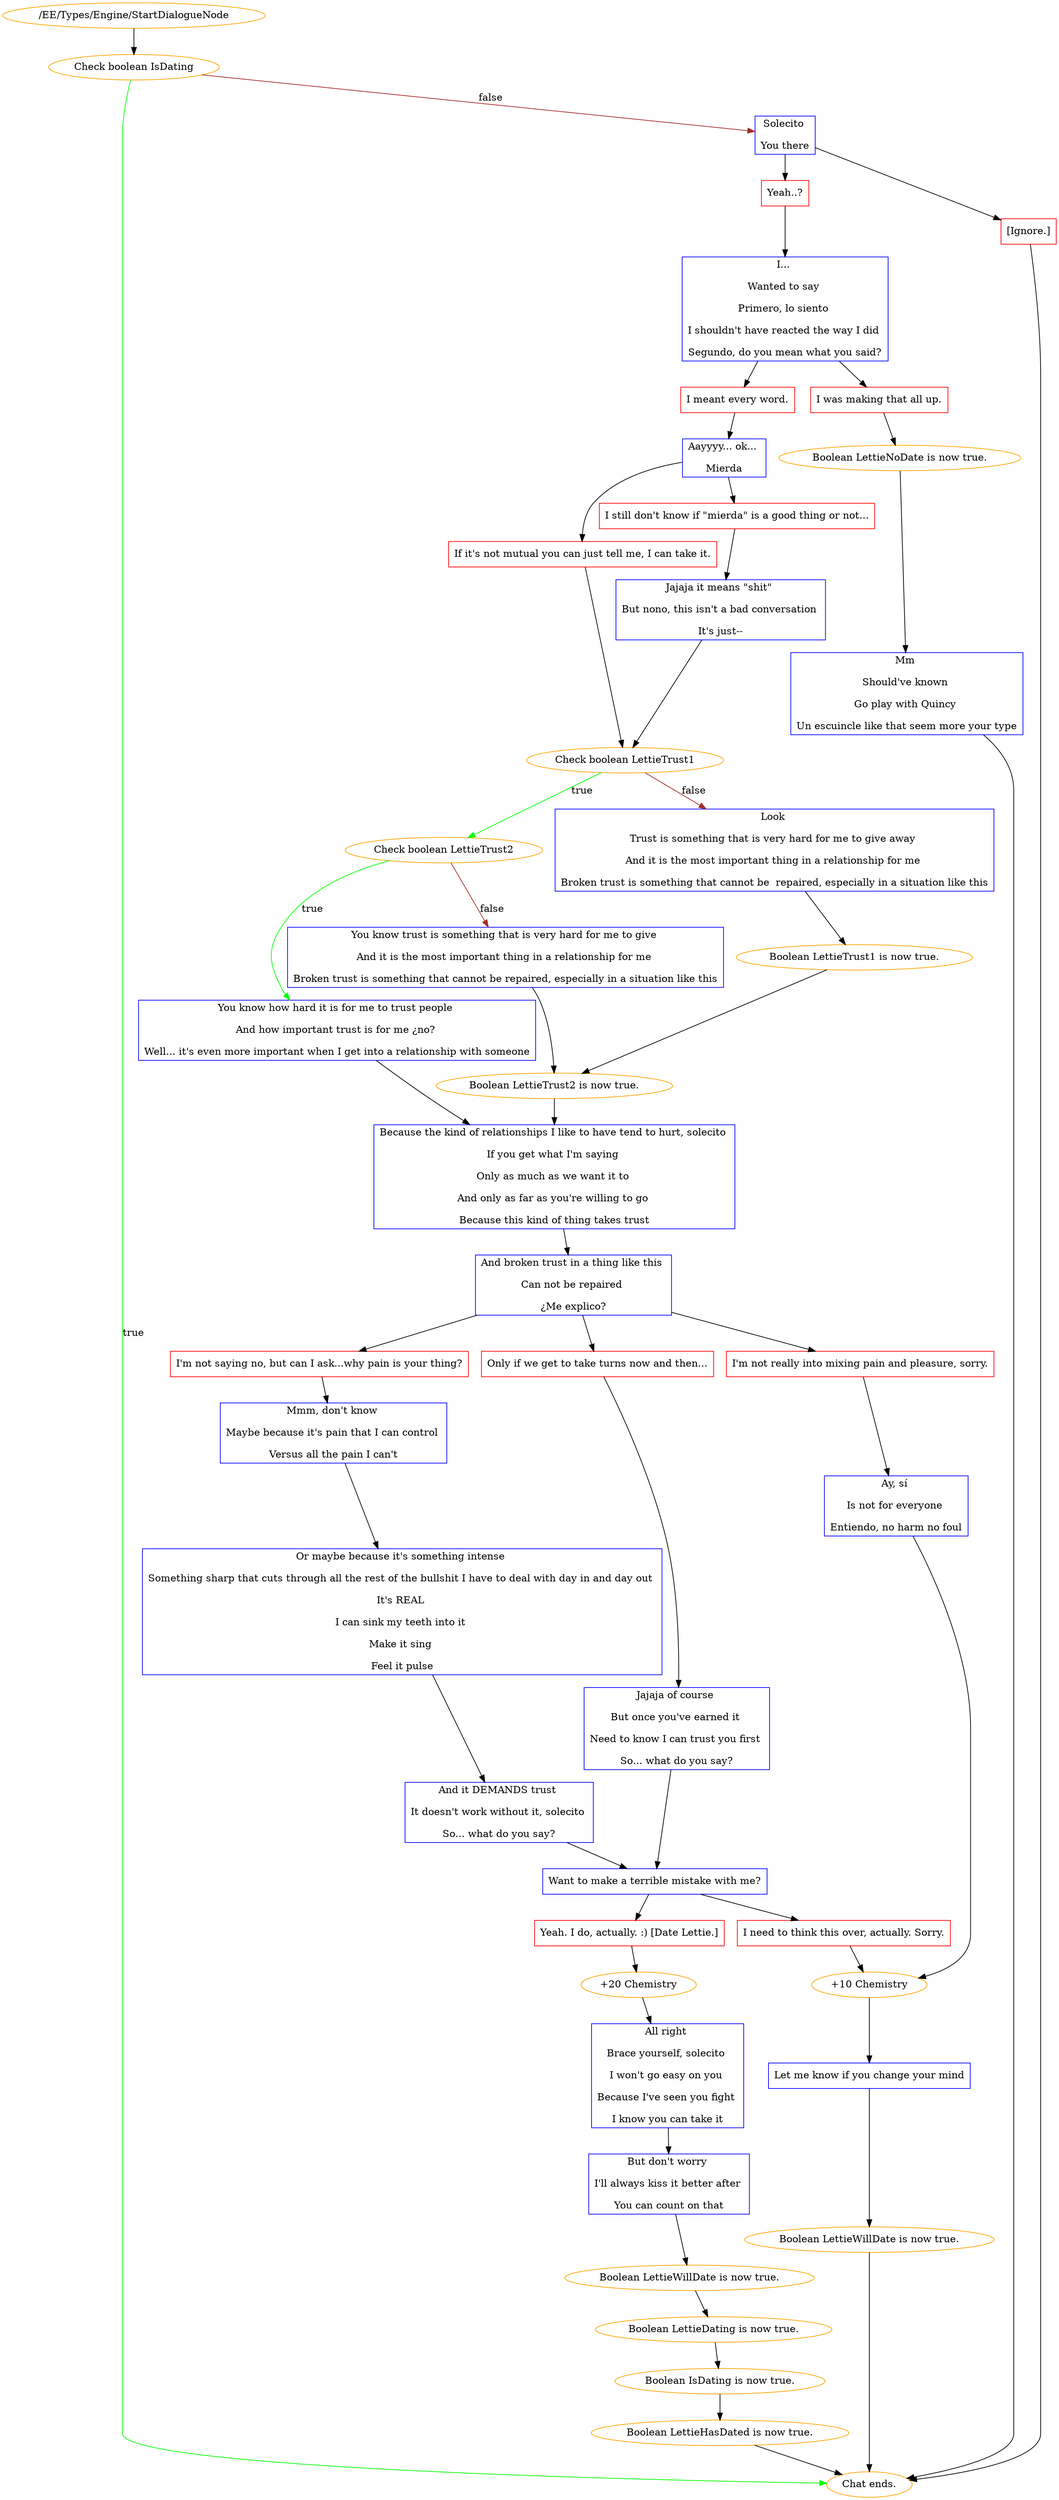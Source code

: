digraph {
	1719 [label="/EE/Types/Engine/StartDialogueNode",color=orange];
		1719 -> 1720;
	1720 [label="Check boolean IsDating",color=orange];
		1720 -> "Chat ends." [label=true,color=green];
		1720 -> 1722 [label=false,color=brown];
	"Chat ends." [color=orange];
	1722 [label="Solecito 
You there",shape=box,color=blue];
		1722 -> 1723;
		1722 -> 1724;
	1723 [label="Yeah..?",shape=box,color=red];
		1723 -> 1726;
	1724 [label="[Ignore.]",shape=box,color=red];
		1724 -> "Chat ends.";
	1726 [label="I... 
Wanted to say 
Primero, lo siento 
I shouldn't have reacted the way I did 
Segundo, do you mean what you said?",shape=box,color=blue];
		1726 -> 1727;
		1726 -> 1728;
	"Chat ends." [color=orange];
	1727 [label="I meant every word.",shape=box,color=red];
		1727 -> 1732;
	1728 [label="I was making that all up.",shape=box,color=red];
		1728 -> 1729;
	1732 [label="Aayyyy... ok... 
Mierda",shape=box,color=blue];
		1732 -> 1734;
		1732 -> 1733;
	1729 [label="Boolean LettieNoDate is now true.",color=orange];
		1729 -> 1730;
	1734 [label="If it's not mutual you can just tell me, I can take it.",shape=box,color=red];
		1734 -> 1736;
	1733 [label="I still don't know if \"mierda\" is a good thing or not...",shape=box,color=red];
		1733 -> 1735;
	1730 [label="Mm 
Should've known 
Go play with Quincy 
Un escuincle like that seem more your type",shape=box,color=blue];
		1730 -> "Chat ends.";
	1736 [label="Check boolean LettieTrust1",color=orange];
		1736 -> 1737 [label=true,color=green];
		1736 -> 1738 [label=false,color=brown];
	1735 [label="Jajaja it means \"shit\" 
But nono, this isn't a bad conversation 
It's just--",shape=box,color=blue];
		1735 -> 1736;
	"Chat ends." [color=orange];
	1737 [label="Check boolean LettieTrust2",color=orange];
		1737 -> 1739 [label=true,color=green];
		1737 -> 1740 [label=false,color=brown];
	1738 [label="Look 
Trust is something that is very hard for me to give away 
And it is the most important thing in a relationship for me 
Broken trust is something that cannot be  repaired, especially in a situation like this",shape=box,color=blue];
		1738 -> 1741;
	1739 [label="You know how hard it is for me to trust people 
And how important trust is for me ¿no? 
Well... it's even more important when I get into a relationship with someone",shape=box,color=blue];
		1739 -> 1743;
	1740 [label="You know trust is something that is very hard for me to give 
And it is the most important thing in a relationship for me 
Broken trust is something that cannot be repaired, especially in a situation like this",shape=box,color=blue];
		1740 -> 1742;
	1741 [label="Boolean LettieTrust1 is now true.",color=orange];
		1741 -> 1742;
	1743 [label="Because the kind of relationships I like to have tend to hurt, solecito 
If you get what I'm saying 
Only as much as we want it to 
And only as far as you're willing to go 
Because this kind of thing takes trust",shape=box,color=blue];
		1743 -> 1745;
	1742 [label="Boolean LettieTrust2 is now true.",color=orange];
		1742 -> 1743;
	1745 [label="And broken trust in a thing like this 
Can not be repaired 
¿Me explico?",shape=box,color=blue];
		1745 -> 1744;
		1745 -> 1746;
		1745 -> 1748;
	1744 [label="I'm not saying no, but can I ask...why pain is your thing?",shape=box,color=red];
		1744 -> 1747;
	1746 [label="Only if we get to take turns now and then...",shape=box,color=red];
		1746 -> 1749;
	1748 [label="I'm not really into mixing pain and pleasure, sorry.",shape=box,color=red];
		1748 -> 1754;
	1747 [label="Mmm, don't know 
Maybe because it's pain that I can control 
Versus all the pain I can't",shape=box,color=blue];
		1747 -> 1750;
	1749 [label="Jajaja of course 
But once you've earned it 
Need to know I can trust you first 
So... what do you say?",shape=box,color=blue];
		1749 -> 1752;
	1754 [label="Ay, sí 
Is not for everyone 
Entiendo, no harm no foul",shape=box,color=blue];
		1754 -> 1758;
	1750 [label="Or maybe because it's something intense 
Something sharp that cuts through all the rest of the bullshit I have to deal with day in and day out 
It's REAL 
I can sink my teeth into it 
Make it sing 
Feel it pulse",shape=box,color=blue];
		1750 -> 1751;
	1752 [label="Want to make a terrible mistake with me?",shape=box,color=blue];
		1752 -> 1753;
		1752 -> 1756;
	1758 [label="+10 Chemistry",color=orange];
		1758 -> 1757;
	1751 [label="And it DEMANDS trust 
It doesn't work without it, solecito 
So... what do you say?",shape=box,color=blue];
		1751 -> 1752;
	1753 [label="Yeah. I do, actually. :) [Date Lettie.]",shape=box,color=red];
		1753 -> 1766;
	1756 [label="I need to think this over, actually. Sorry.",shape=box,color=red];
		1756 -> 1758;
	1757 [label="Let me know if you change your mind",shape=box,color=blue];
		1757 -> 1759;
	1766 [label="+20 Chemistry",color=orange];
		1766 -> 1755;
	1759 [label="Boolean LettieWillDate is now true.",color=orange];
		1759 -> "Chat ends.";
	1755 [label="All right 
Brace yourself, solecito 
I won't go easy on you 
Because I've seen you fight 
I know you can take it",shape=box,color=blue];
		1755 -> 1761;
	"Chat ends." [color=orange];
	1761 [label="But don't worry 
I'll always kiss it better after 
You can count on that",shape=box,color=blue];
		1761 -> 1762;
	1762 [label="Boolean LettieWillDate is now true.",color=orange];
		1762 -> 1763;
	1763 [label="Boolean LettieDating is now true.",color=orange];
		1763 -> 1764;
	1764 [label="Boolean IsDating is now true.",color=orange];
		1764 -> 1765;
	1765 [label="Boolean LettieHasDated is now true.",color=orange];
		1765 -> "Chat ends.";
	"Chat ends." [color=orange];
}